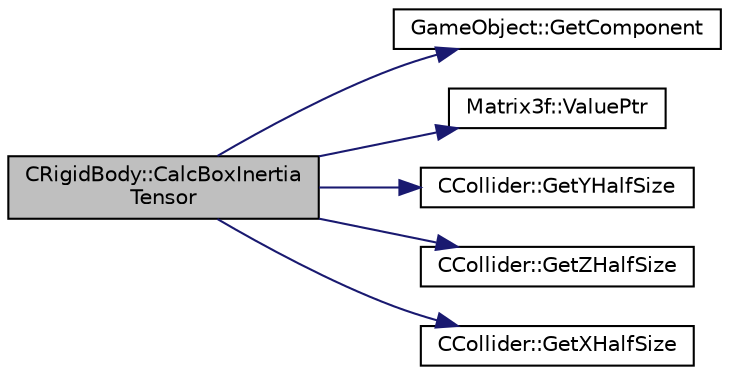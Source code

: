 digraph "CRigidBody::CalcBoxInertiaTensor"
{
 // LATEX_PDF_SIZE
  edge [fontname="Helvetica",fontsize="10",labelfontname="Helvetica",labelfontsize="10"];
  node [fontname="Helvetica",fontsize="10",shape=record];
  rankdir="LR";
  Node4 [label="CRigidBody::CalcBoxInertia\lTensor",height=0.2,width=0.4,color="black", fillcolor="grey75", style="filled", fontcolor="black",tooltip=" "];
  Node4 -> Node5 [color="midnightblue",fontsize="10",style="solid",fontname="Helvetica"];
  Node5 [label="GameObject::GetComponent",height=0.2,width=0.4,color="black", fillcolor="white", style="filled",URL="$class_game_object.html#a5ba3b458e6bee6ea5aedd5c8cdeabf18",tooltip="component accessor"];
  Node4 -> Node6 [color="midnightblue",fontsize="10",style="solid",fontname="Helvetica"];
  Node6 [label="Matrix3f::ValuePtr",height=0.2,width=0.4,color="black", fillcolor="white", style="filled",URL="$class_matrix3f.html#a9964d1a13fcaad0f1216e549b3a16f1e",tooltip=" "];
  Node4 -> Node7 [color="midnightblue",fontsize="10",style="solid",fontname="Helvetica"];
  Node7 [label="CCollider::GetYHalfSize",height=0.2,width=0.4,color="black", fillcolor="white", style="filled",URL="$class_c_collider.html#adc57445c09f3fbb914cd3dbde5744d92",tooltip=" "];
  Node4 -> Node8 [color="midnightblue",fontsize="10",style="solid",fontname="Helvetica"];
  Node8 [label="CCollider::GetZHalfSize",height=0.2,width=0.4,color="black", fillcolor="white", style="filled",URL="$class_c_collider.html#ae3bb4b5e42fe2229e683293704bf5f21",tooltip=" "];
  Node4 -> Node9 [color="midnightblue",fontsize="10",style="solid",fontname="Helvetica"];
  Node9 [label="CCollider::GetXHalfSize",height=0.2,width=0.4,color="black", fillcolor="white", style="filled",URL="$class_c_collider.html#a36a5a3437c8d1b7e07228249c1a48b53",tooltip=" "];
}

